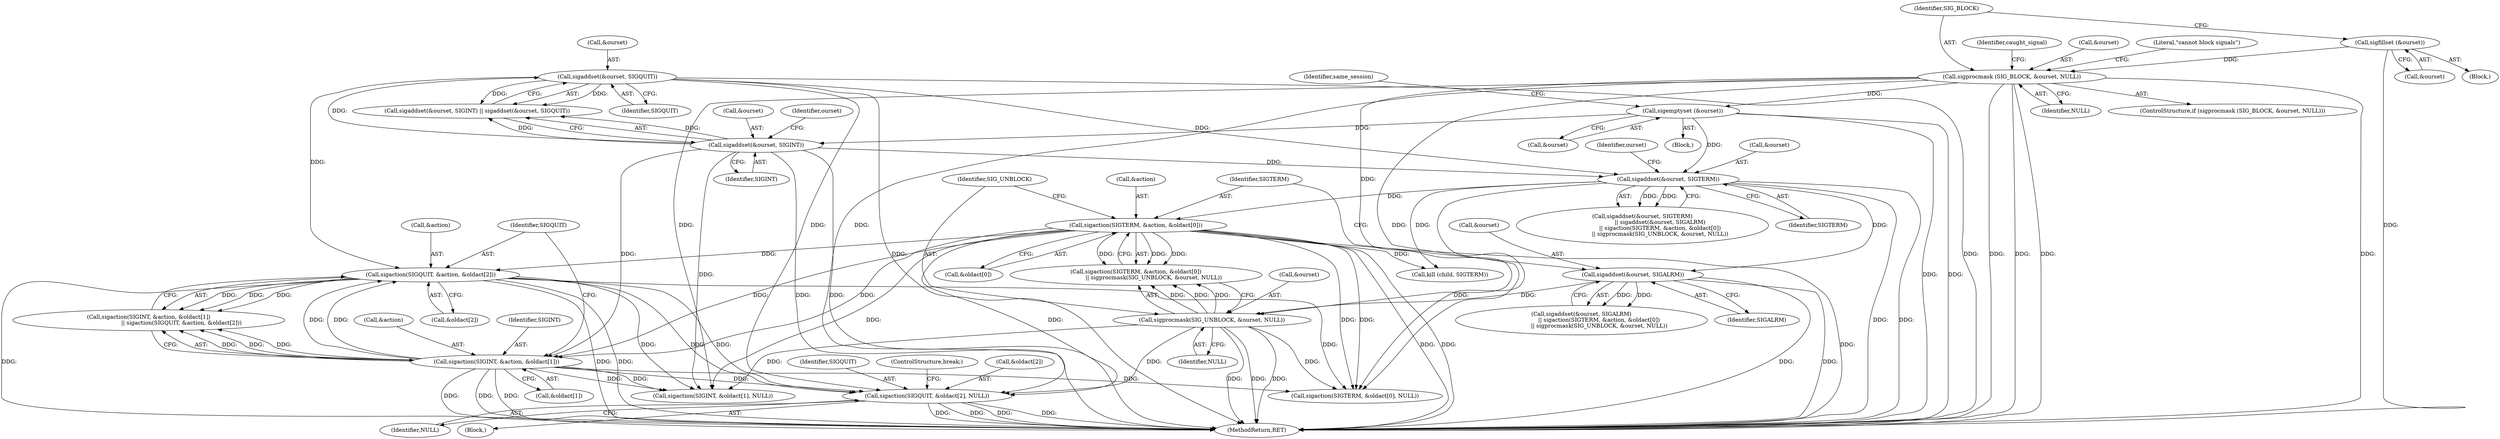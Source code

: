 digraph "0_util-linux_dffab154d29a288aa171ff50263ecc8f2e14a891@array" {
"1000431" [label="(Call,sigaction(SIGQUIT, &oldact[2], NULL))"];
"1000224" [label="(Call,sigaddset(&ourset, SIGQUIT))"];
"1000220" [label="(Call,sigaddset(&ourset, SIGINT))"];
"1000211" [label="(Call,sigemptyset (&ourset))"];
"1000179" [label="(Call,sigprocmask (SIG_BLOCK, &ourset, NULL))"];
"1000175" [label="(Call,sigfillset (&ourset))"];
"1000286" [label="(Call,sigaction(SIGQUIT, &action, &oldact[2]))"];
"1000278" [label="(Call,sigaction(SIGINT, &action, &oldact[1]))"];
"1000250" [label="(Call,sigaction(SIGTERM, &action, &oldact[0]))"];
"1000240" [label="(Call,sigaddset(&ourset, SIGTERM))"];
"1000258" [label="(Call,sigprocmask(SIG_UNBLOCK, &ourset, NULL))"];
"1000245" [label="(Call,sigaddset(&ourset, SIGALRM))"];
"1000438" [label="(ControlStructure,break;)"];
"1000227" [label="(Identifier,SIGQUIT)"];
"1000225" [label="(Call,&ourset)"];
"1000392" [label="(Call,kill (child, SIGTERM))"];
"1000239" [label="(Call,sigaddset(&ourset, SIGTERM)\n                    || sigaddset(&ourset, SIGALRM)\n                    || sigaction(SIGTERM, &action, &oldact[0])\n                    || sigprocmask(SIG_UNBLOCK, &ourset, NULL))"];
"1000183" [label="(Identifier,NULL)"];
"1000254" [label="(Call,&oldact[0])"];
"1000286" [label="(Call,sigaction(SIGQUIT, &action, &oldact[2]))"];
"1000258" [label="(Call,sigprocmask(SIG_UNBLOCK, &ourset, NULL))"];
"1000180" [label="(Identifier,SIG_BLOCK)"];
"1000413" [label="(Call,sigaction(SIGTERM, &oldact[0], NULL))"];
"1000251" [label="(Identifier,SIGTERM)"];
"1000193" [label="(Identifier,caught_signal)"];
"1000262" [label="(Identifier,NULL)"];
"1000244" [label="(Call,sigaddset(&ourset, SIGALRM)\n                    || sigaction(SIGTERM, &action, &oldact[0])\n                    || sigprocmask(SIG_UNBLOCK, &ourset, NULL))"];
"1000219" [label="(Call,sigaddset(&ourset, SIGINT) || sigaddset(&ourset, SIGQUIT))"];
"1000194" [label="(Block,)"];
"1000431" [label="(Call,sigaction(SIGQUIT, &oldact[2], NULL))"];
"1000216" [label="(Identifier,same_session)"];
"1000223" [label="(Identifier,SIGINT)"];
"1000245" [label="(Call,sigaddset(&ourset, SIGALRM))"];
"1000176" [label="(Call,&ourset)"];
"1000279" [label="(Identifier,SIGINT)"];
"1000179" [label="(Call,sigprocmask (SIG_BLOCK, &ourset, NULL))"];
"1000224" [label="(Call,sigaddset(&ourset, SIGQUIT))"];
"1000250" [label="(Call,sigaction(SIGTERM, &action, &oldact[0]))"];
"1000220" [label="(Call,sigaddset(&ourset, SIGINT))"];
"1000433" [label="(Call,&oldact[2])"];
"1000287" [label="(Identifier,SIGQUIT)"];
"1000248" [label="(Identifier,SIGALRM)"];
"1000280" [label="(Call,&action)"];
"1000422" [label="(Call,sigaction(SIGINT, &oldact[1], NULL))"];
"1000181" [label="(Call,&ourset)"];
"1000241" [label="(Call,&ourset)"];
"1000221" [label="(Call,&ourset)"];
"1000240" [label="(Call,sigaddset(&ourset, SIGTERM))"];
"1000277" [label="(Call,sigaction(SIGINT, &action, &oldact[1])\n                                     || sigaction(SIGQUIT, &action, &oldact[2]))"];
"1000187" [label="(Literal,\"cannot block signals\")"];
"1000260" [label="(Call,&ourset)"];
"1000437" [label="(Identifier,NULL)"];
"1000211" [label="(Call,sigemptyset (&ourset))"];
"1000226" [label="(Identifier,ourset)"];
"1000411" [label="(Block,)"];
"1000178" [label="(ControlStructure,if (sigprocmask (SIG_BLOCK, &ourset, NULL)))"];
"1000288" [label="(Call,&action)"];
"1000252" [label="(Call,&action)"];
"1000259" [label="(Identifier,SIG_UNBLOCK)"];
"1000247" [label="(Identifier,ourset)"];
"1000108" [label="(Block,)"];
"1000278" [label="(Call,sigaction(SIGINT, &action, &oldact[1]))"];
"1000282" [label="(Call,&oldact[1])"];
"1000432" [label="(Identifier,SIGQUIT)"];
"1000243" [label="(Identifier,SIGTERM)"];
"1000290" [label="(Call,&oldact[2])"];
"1000175" [label="(Call,sigfillset (&ourset))"];
"1000249" [label="(Call,sigaction(SIGTERM, &action, &oldact[0])\n                    || sigprocmask(SIG_UNBLOCK, &ourset, NULL))"];
"1000449" [label="(MethodReturn,RET)"];
"1000246" [label="(Call,&ourset)"];
"1000212" [label="(Call,&ourset)"];
"1000431" -> "1000411"  [label="AST: "];
"1000431" -> "1000437"  [label="CFG: "];
"1000432" -> "1000431"  [label="AST: "];
"1000433" -> "1000431"  [label="AST: "];
"1000437" -> "1000431"  [label="AST: "];
"1000438" -> "1000431"  [label="CFG: "];
"1000431" -> "1000449"  [label="DDG: "];
"1000431" -> "1000449"  [label="DDG: "];
"1000431" -> "1000449"  [label="DDG: "];
"1000431" -> "1000449"  [label="DDG: "];
"1000224" -> "1000431"  [label="DDG: "];
"1000286" -> "1000431"  [label="DDG: "];
"1000286" -> "1000431"  [label="DDG: "];
"1000278" -> "1000431"  [label="DDG: "];
"1000250" -> "1000431"  [label="DDG: "];
"1000258" -> "1000431"  [label="DDG: "];
"1000179" -> "1000431"  [label="DDG: "];
"1000224" -> "1000219"  [label="AST: "];
"1000224" -> "1000227"  [label="CFG: "];
"1000225" -> "1000224"  [label="AST: "];
"1000227" -> "1000224"  [label="AST: "];
"1000219" -> "1000224"  [label="CFG: "];
"1000224" -> "1000449"  [label="DDG: "];
"1000224" -> "1000449"  [label="DDG: "];
"1000224" -> "1000219"  [label="DDG: "];
"1000224" -> "1000219"  [label="DDG: "];
"1000220" -> "1000224"  [label="DDG: "];
"1000224" -> "1000240"  [label="DDG: "];
"1000224" -> "1000286"  [label="DDG: "];
"1000220" -> "1000219"  [label="AST: "];
"1000220" -> "1000223"  [label="CFG: "];
"1000221" -> "1000220"  [label="AST: "];
"1000223" -> "1000220"  [label="AST: "];
"1000226" -> "1000220"  [label="CFG: "];
"1000219" -> "1000220"  [label="CFG: "];
"1000220" -> "1000449"  [label="DDG: "];
"1000220" -> "1000449"  [label="DDG: "];
"1000220" -> "1000219"  [label="DDG: "];
"1000220" -> "1000219"  [label="DDG: "];
"1000211" -> "1000220"  [label="DDG: "];
"1000220" -> "1000240"  [label="DDG: "];
"1000220" -> "1000278"  [label="DDG: "];
"1000220" -> "1000422"  [label="DDG: "];
"1000211" -> "1000194"  [label="AST: "];
"1000211" -> "1000212"  [label="CFG: "];
"1000212" -> "1000211"  [label="AST: "];
"1000216" -> "1000211"  [label="CFG: "];
"1000211" -> "1000449"  [label="DDG: "];
"1000211" -> "1000449"  [label="DDG: "];
"1000179" -> "1000211"  [label="DDG: "];
"1000211" -> "1000240"  [label="DDG: "];
"1000179" -> "1000178"  [label="AST: "];
"1000179" -> "1000183"  [label="CFG: "];
"1000180" -> "1000179"  [label="AST: "];
"1000181" -> "1000179"  [label="AST: "];
"1000183" -> "1000179"  [label="AST: "];
"1000187" -> "1000179"  [label="CFG: "];
"1000193" -> "1000179"  [label="CFG: "];
"1000179" -> "1000449"  [label="DDG: "];
"1000179" -> "1000449"  [label="DDG: "];
"1000179" -> "1000449"  [label="DDG: "];
"1000179" -> "1000449"  [label="DDG: "];
"1000175" -> "1000179"  [label="DDG: "];
"1000179" -> "1000258"  [label="DDG: "];
"1000179" -> "1000413"  [label="DDG: "];
"1000179" -> "1000422"  [label="DDG: "];
"1000175" -> "1000108"  [label="AST: "];
"1000175" -> "1000176"  [label="CFG: "];
"1000176" -> "1000175"  [label="AST: "];
"1000180" -> "1000175"  [label="CFG: "];
"1000175" -> "1000449"  [label="DDG: "];
"1000286" -> "1000277"  [label="AST: "];
"1000286" -> "1000290"  [label="CFG: "];
"1000287" -> "1000286"  [label="AST: "];
"1000288" -> "1000286"  [label="AST: "];
"1000290" -> "1000286"  [label="AST: "];
"1000277" -> "1000286"  [label="CFG: "];
"1000286" -> "1000449"  [label="DDG: "];
"1000286" -> "1000449"  [label="DDG: "];
"1000286" -> "1000449"  [label="DDG: "];
"1000286" -> "1000277"  [label="DDG: "];
"1000286" -> "1000277"  [label="DDG: "];
"1000286" -> "1000277"  [label="DDG: "];
"1000278" -> "1000286"  [label="DDG: "];
"1000278" -> "1000286"  [label="DDG: "];
"1000250" -> "1000286"  [label="DDG: "];
"1000286" -> "1000413"  [label="DDG: "];
"1000286" -> "1000422"  [label="DDG: "];
"1000278" -> "1000277"  [label="AST: "];
"1000278" -> "1000282"  [label="CFG: "];
"1000279" -> "1000278"  [label="AST: "];
"1000280" -> "1000278"  [label="AST: "];
"1000282" -> "1000278"  [label="AST: "];
"1000287" -> "1000278"  [label="CFG: "];
"1000277" -> "1000278"  [label="CFG: "];
"1000278" -> "1000449"  [label="DDG: "];
"1000278" -> "1000449"  [label="DDG: "];
"1000278" -> "1000449"  [label="DDG: "];
"1000278" -> "1000277"  [label="DDG: "];
"1000278" -> "1000277"  [label="DDG: "];
"1000278" -> "1000277"  [label="DDG: "];
"1000250" -> "1000278"  [label="DDG: "];
"1000250" -> "1000278"  [label="DDG: "];
"1000278" -> "1000413"  [label="DDG: "];
"1000278" -> "1000422"  [label="DDG: "];
"1000278" -> "1000422"  [label="DDG: "];
"1000250" -> "1000249"  [label="AST: "];
"1000250" -> "1000254"  [label="CFG: "];
"1000251" -> "1000250"  [label="AST: "];
"1000252" -> "1000250"  [label="AST: "];
"1000254" -> "1000250"  [label="AST: "];
"1000259" -> "1000250"  [label="CFG: "];
"1000249" -> "1000250"  [label="CFG: "];
"1000250" -> "1000449"  [label="DDG: "];
"1000250" -> "1000449"  [label="DDG: "];
"1000250" -> "1000449"  [label="DDG: "];
"1000250" -> "1000249"  [label="DDG: "];
"1000250" -> "1000249"  [label="DDG: "];
"1000250" -> "1000249"  [label="DDG: "];
"1000240" -> "1000250"  [label="DDG: "];
"1000250" -> "1000392"  [label="DDG: "];
"1000250" -> "1000413"  [label="DDG: "];
"1000250" -> "1000413"  [label="DDG: "];
"1000250" -> "1000422"  [label="DDG: "];
"1000240" -> "1000239"  [label="AST: "];
"1000240" -> "1000243"  [label="CFG: "];
"1000241" -> "1000240"  [label="AST: "];
"1000243" -> "1000240"  [label="AST: "];
"1000247" -> "1000240"  [label="CFG: "];
"1000239" -> "1000240"  [label="CFG: "];
"1000240" -> "1000449"  [label="DDG: "];
"1000240" -> "1000449"  [label="DDG: "];
"1000240" -> "1000239"  [label="DDG: "];
"1000240" -> "1000239"  [label="DDG: "];
"1000240" -> "1000245"  [label="DDG: "];
"1000240" -> "1000392"  [label="DDG: "];
"1000240" -> "1000413"  [label="DDG: "];
"1000258" -> "1000249"  [label="AST: "];
"1000258" -> "1000262"  [label="CFG: "];
"1000259" -> "1000258"  [label="AST: "];
"1000260" -> "1000258"  [label="AST: "];
"1000262" -> "1000258"  [label="AST: "];
"1000249" -> "1000258"  [label="CFG: "];
"1000258" -> "1000449"  [label="DDG: "];
"1000258" -> "1000449"  [label="DDG: "];
"1000258" -> "1000449"  [label="DDG: "];
"1000258" -> "1000249"  [label="DDG: "];
"1000258" -> "1000249"  [label="DDG: "];
"1000258" -> "1000249"  [label="DDG: "];
"1000245" -> "1000258"  [label="DDG: "];
"1000258" -> "1000413"  [label="DDG: "];
"1000258" -> "1000422"  [label="DDG: "];
"1000245" -> "1000244"  [label="AST: "];
"1000245" -> "1000248"  [label="CFG: "];
"1000246" -> "1000245"  [label="AST: "];
"1000248" -> "1000245"  [label="AST: "];
"1000251" -> "1000245"  [label="CFG: "];
"1000244" -> "1000245"  [label="CFG: "];
"1000245" -> "1000449"  [label="DDG: "];
"1000245" -> "1000449"  [label="DDG: "];
"1000245" -> "1000244"  [label="DDG: "];
"1000245" -> "1000244"  [label="DDG: "];
}
